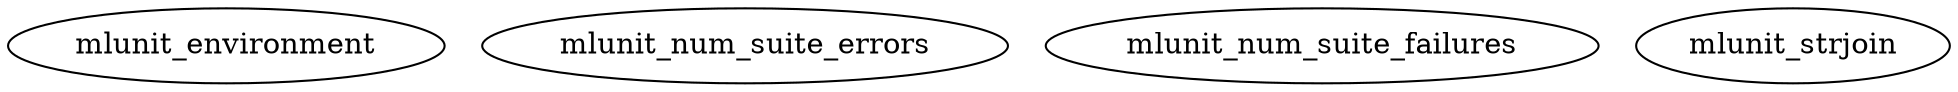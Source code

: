 /* Created by mdot for Matlab */
digraph m2html {

  mlunit_environment [URL="mlunit_environment.html"];
  mlunit_num_suite_errors [URL="mlunit_num_suite_errors.html"];
  mlunit_num_suite_failures [URL="mlunit_num_suite_failures.html"];
  mlunit_strjoin [URL="mlunit_strjoin.html"];
}